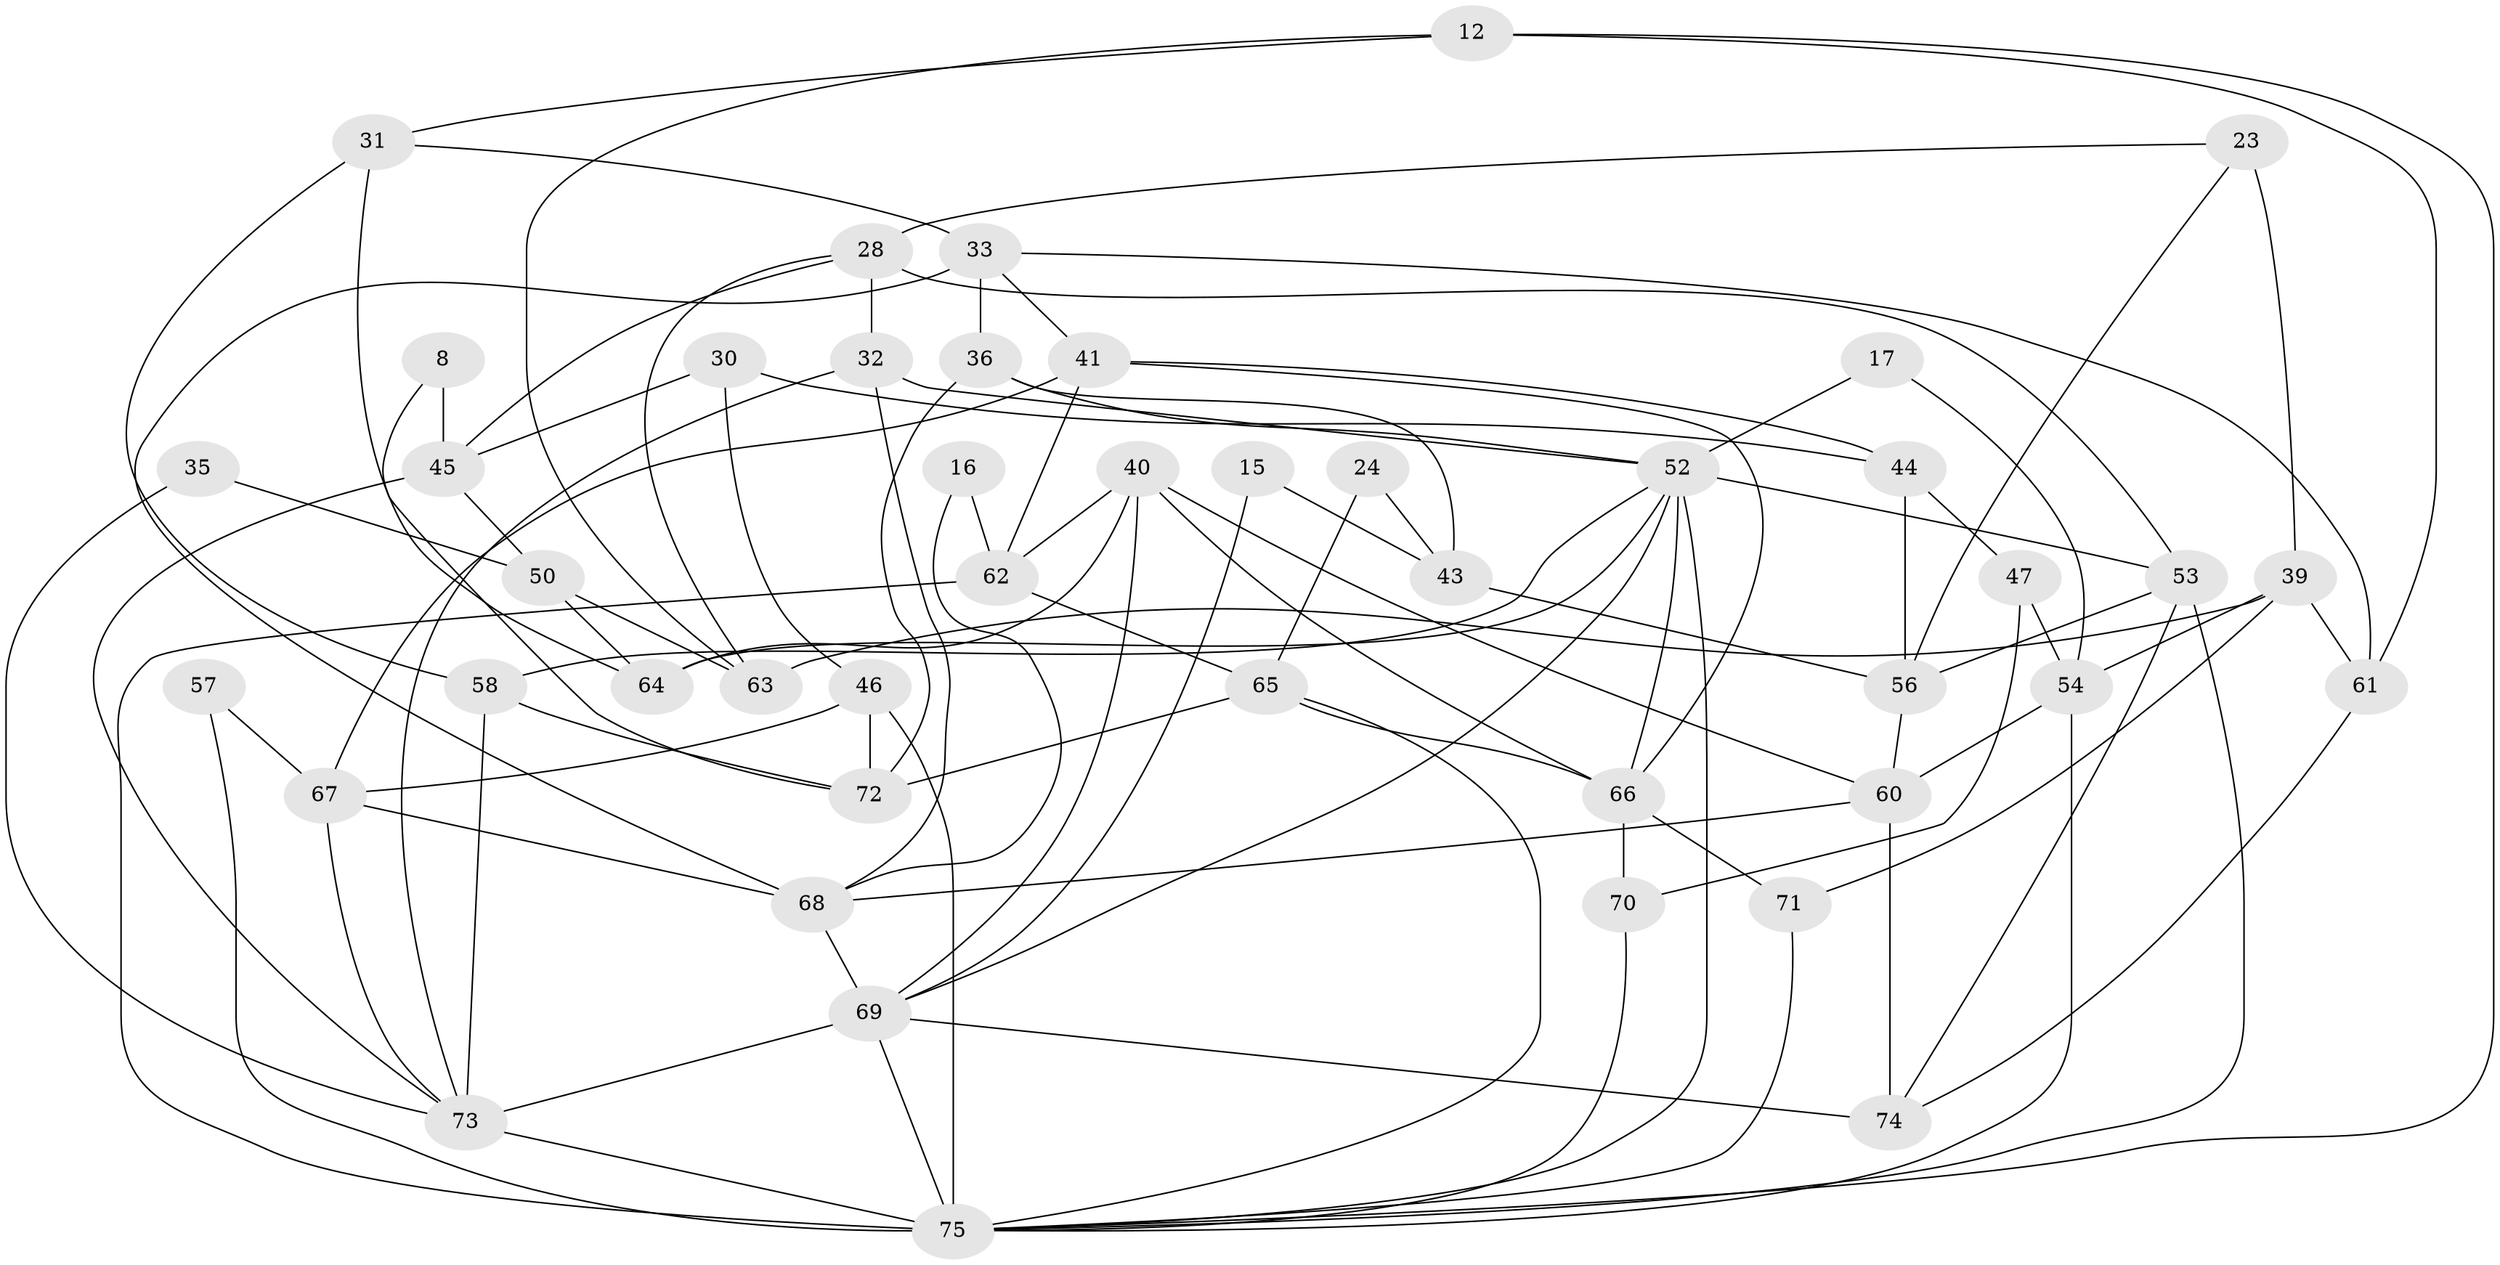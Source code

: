// original degree distribution, {3: 0.25333333333333335, 4: 0.25333333333333335, 2: 0.16, 5: 0.18666666666666668, 6: 0.10666666666666667, 7: 0.013333333333333334, 8: 0.013333333333333334, 10: 0.013333333333333334}
// Generated by graph-tools (version 1.1) at 2025/54/03/04/25 21:54:32]
// undirected, 45 vertices, 99 edges
graph export_dot {
graph [start="1"]
  node [color=gray90,style=filled];
  8;
  12;
  15;
  16;
  17;
  23;
  24;
  28;
  30;
  31;
  32;
  33 [super="+20"];
  35;
  36;
  39;
  40 [super="+37"];
  41;
  43;
  44;
  45;
  46 [super="+22"];
  47 [super="+2"];
  50;
  52 [super="+26"];
  53;
  54 [super="+25"];
  56;
  57;
  58 [super="+4"];
  60;
  61;
  62 [super="+6+10"];
  63;
  64;
  65 [super="+3+13"];
  66 [super="+49"];
  67 [super="+9"];
  68 [super="+18"];
  69;
  70;
  71 [super="+27"];
  72 [super="+11"];
  73 [super="+48+42"];
  74 [super="+59"];
  75 [super="+19+38+55"];
  8 -- 45;
  8 -- 72 [weight=2];
  12 -- 63;
  12 -- 31;
  12 -- 61;
  12 -- 75;
  15 -- 69;
  15 -- 43;
  16 -- 62;
  16 -- 68;
  17 -- 54;
  17 -- 52;
  23 -- 28;
  23 -- 56;
  23 -- 39;
  24 -- 43;
  24 -- 65;
  28 -- 32;
  28 -- 53;
  28 -- 45;
  28 -- 63;
  30 -- 45;
  30 -- 44;
  30 -- 46;
  31 -- 58;
  31 -- 33;
  31 -- 64;
  32 -- 52 [weight=2];
  32 -- 68;
  32 -- 73;
  33 -- 68;
  33 -- 36;
  33 -- 41;
  33 -- 61;
  35 -- 50;
  35 -- 73;
  36 -- 72 [weight=2];
  36 -- 43;
  36 -- 52;
  39 -- 54 [weight=2];
  39 -- 61;
  39 -- 63;
  39 -- 71;
  40 -- 69 [weight=2];
  40 -- 60;
  40 -- 66 [weight=2];
  40 -- 64;
  40 -- 62;
  41 -- 44;
  41 -- 62;
  41 -- 67;
  41 -- 66;
  43 -- 56;
  44 -- 56;
  44 -- 47 [weight=2];
  45 -- 50;
  45 -- 73;
  46 -- 72 [weight=3];
  46 -- 67 [weight=2];
  46 -- 75 [weight=4];
  47 -- 54;
  47 -- 70;
  50 -- 64;
  50 -- 63;
  52 -- 53 [weight=2];
  52 -- 64;
  52 -- 66;
  52 -- 69;
  52 -- 58;
  52 -- 75 [weight=2];
  53 -- 56;
  53 -- 74;
  53 -- 75;
  54 -- 60;
  54 -- 75;
  56 -- 60;
  57 -- 67;
  57 -- 75;
  58 -- 72;
  58 -- 73 [weight=2];
  60 -- 74;
  60 -- 68;
  61 -- 74;
  62 -- 65 [weight=2];
  62 -- 75 [weight=2];
  65 -- 66;
  65 -- 72;
  65 -- 75;
  66 -- 70;
  66 -- 71;
  67 -- 68;
  67 -- 73;
  68 -- 69 [weight=2];
  69 -- 73;
  69 -- 74 [weight=2];
  69 -- 75;
  70 -- 75;
  71 -- 75;
  73 -- 75 [weight=2];
}
